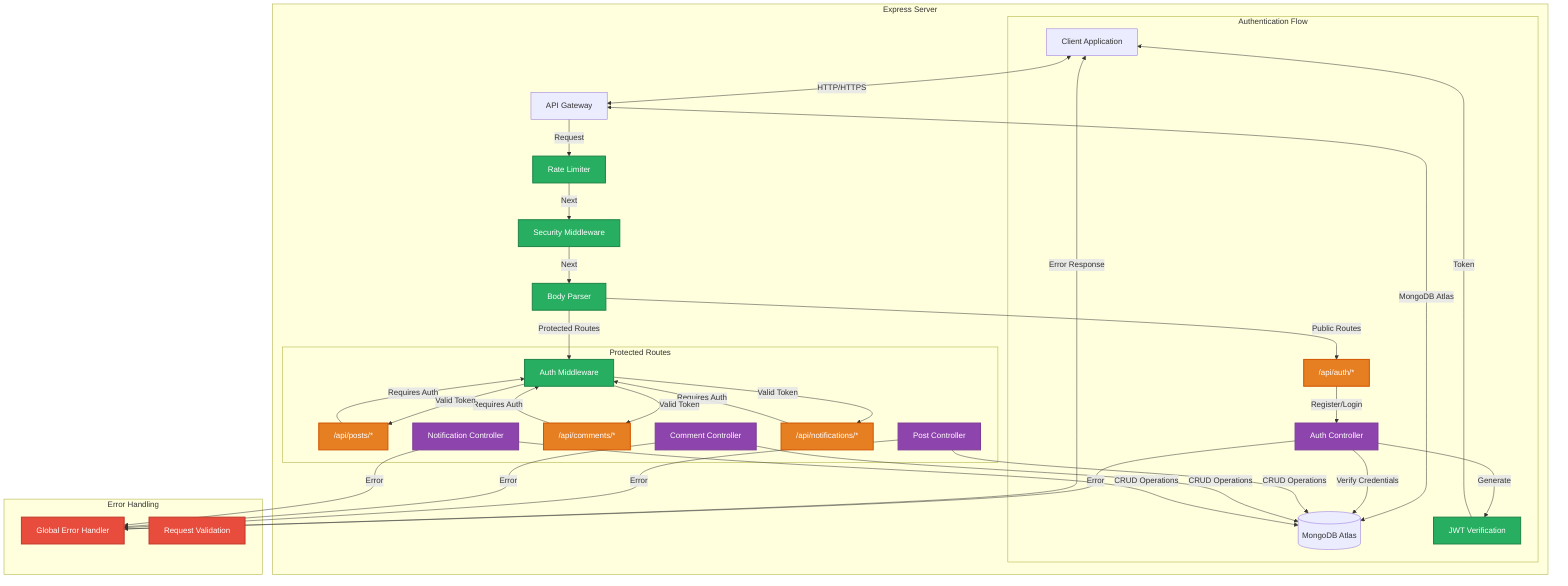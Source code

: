graph TD
    Client[Client Application] <--> |HTTP/HTTPS| API[API Gateway]
    API <--> |MongoDB Atlas| Database[(MongoDB Atlas)]

    subgraph "Express Server"
        API --> |Request| RateLimiter[Rate Limiter]
        RateLimiter --> |Next| Security[Security Middleware]
        Security --> |Next| Parser[Body Parser]

        subgraph "Authentication Flow"
            AuthRoutes["/api/auth/*"]
            AuthController[Auth Controller]
            JWT[JWT Verification]
            
            AuthRoutes --> |Register/Login| AuthController
            AuthController --> |Verify Credentials| Database
            AuthController --> |Generate| JWT
            JWT --> |Token| Client
        end

        subgraph "Protected Routes"
            AuthMiddleware[Auth Middleware]
            PostRoutes["/api/posts/*"]
            PostController[Post Controller]
            CommentRoutes["/api/comments/*"]
            CommentController[Comment Controller]
            NotificationRoutes["/api/notifications/*"]
            NotificationController[Notification Controller]

            PostRoutes --> |Requires Auth| AuthMiddleware
            CommentRoutes --> |Requires Auth| AuthMiddleware
            NotificationRoutes --> |Requires Auth| AuthMiddleware

            PostController --> |CRUD Operations| Database
            CommentController --> |CRUD Operations| Database
            NotificationController --> |CRUD Operations| Database
        end

        Parser --> |Public Routes| AuthRoutes
        Parser --> |Protected Routes| AuthMiddleware
        AuthMiddleware --> |Valid Token| PostRoutes
        AuthMiddleware --> |Valid Token| CommentRoutes
        AuthMiddleware --> |Valid Token| NotificationRoutes
    end

    subgraph "Error Handling"
        ErrorHandler[Global Error Handler]
        Validation[Request Validation]
        
        AuthController --> |Error| ErrorHandler
        PostController --> |Error| ErrorHandler
        CommentController --> |Error| ErrorHandler
        NotificationController --> |Error| ErrorHandler
        ErrorHandler --> |Error Response| Client
    end

    classDef client fill:#4a6baf,stroke:#3a5a9a,color:white,stroke-width:2px
    classDef database fill:#5a9aa8,stroke:#4a8a98,color:white,stroke-width:2px
    classDef controller fill:#8e44ad,stroke:#7d3c98,color:white,stroke-width:2px
    classDef middleware fill:#27ae60,stroke:#1e8449,color:white,stroke-width:2px
    classDef routes fill:#e67e22,stroke:#d35400,color:white,stroke-width:2px
    classDef error fill:#e74c3c,stroke:#c0392b,color:white,stroke-width:2px

    class Client,API,Database client,database
    class AuthController,PostController,CommentController,NotificationController controller
    class RateLimiter,Security,Parser,AuthMiddleware,JWT middleware
    class AuthRoutes,PostRoutes,CommentRoutes,NotificationRoutes routes
    class ErrorHandler,Validation error